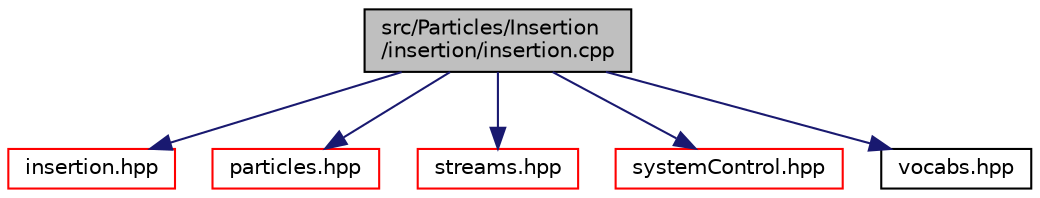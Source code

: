 digraph "src/Particles/Insertion/insertion/insertion.cpp"
{
 // LATEX_PDF_SIZE
  edge [fontname="Helvetica",fontsize="10",labelfontname="Helvetica",labelfontsize="10"];
  node [fontname="Helvetica",fontsize="10",shape=record];
  Node1 [label="src/Particles/Insertion\l/insertion/insertion.cpp",height=0.2,width=0.4,color="black", fillcolor="grey75", style="filled", fontcolor="black",tooltip=" "];
  Node1 -> Node2 [color="midnightblue",fontsize="10",style="solid",fontname="Helvetica"];
  Node2 [label="insertion.hpp",height=0.2,width=0.4,color="red", fillcolor="white", style="filled",URL="$insertion_8hpp.html",tooltip=" "];
  Node1 -> Node67 [color="midnightblue",fontsize="10",style="solid",fontname="Helvetica"];
  Node67 [label="particles.hpp",height=0.2,width=0.4,color="red", fillcolor="white", style="filled",URL="$particles_8hpp.html",tooltip=" "];
  Node1 -> Node56 [color="midnightblue",fontsize="10",style="solid",fontname="Helvetica"];
  Node56 [label="streams.hpp",height=0.2,width=0.4,color="red", fillcolor="white", style="filled",URL="$streams_8hpp.html",tooltip=" "];
  Node1 -> Node170 [color="midnightblue",fontsize="10",style="solid",fontname="Helvetica"];
  Node170 [label="systemControl.hpp",height=0.2,width=0.4,color="red", fillcolor="white", style="filled",URL="$systemControl_8hpp.html",tooltip=" "];
  Node1 -> Node172 [color="midnightblue",fontsize="10",style="solid",fontname="Helvetica"];
  Node172 [label="vocabs.hpp",height=0.2,width=0.4,color="black", fillcolor="white", style="filled",URL="$vocabs_8hpp.html",tooltip=" "];
}
